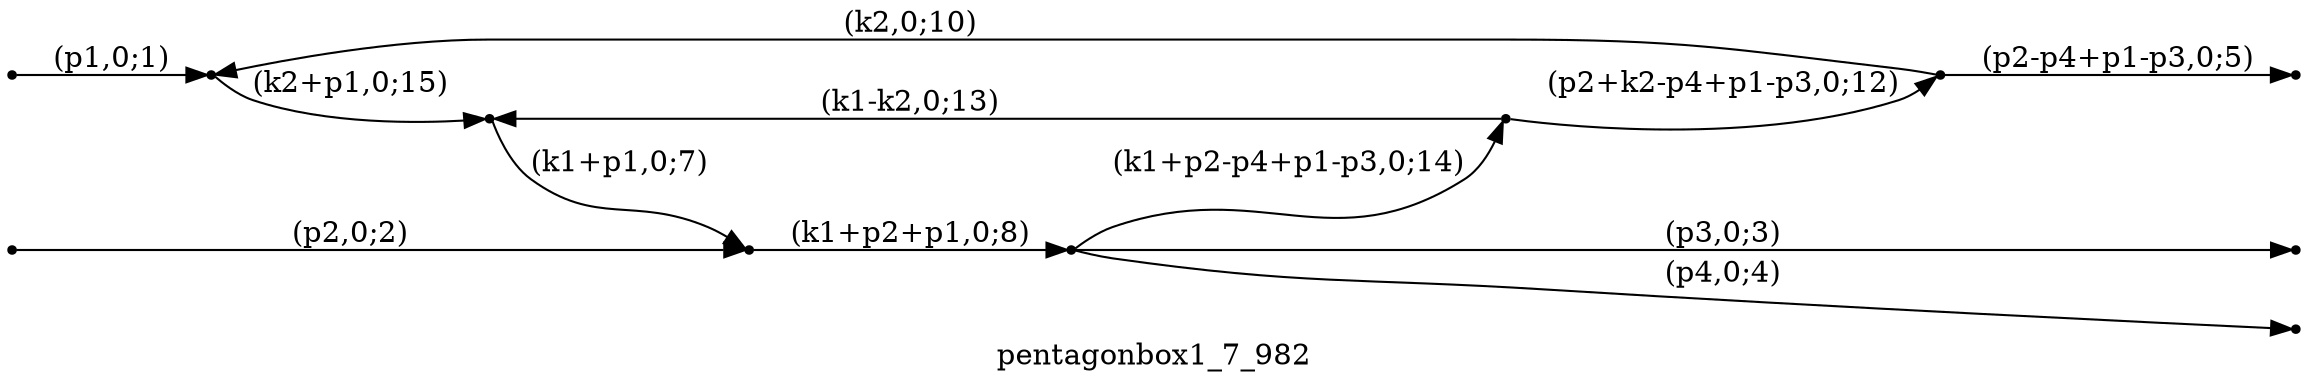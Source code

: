 digraph pentagonbox1_7_982 {
  label="pentagonbox1_7_982";
  rankdir="LR";
  subgraph edges {
    -1 -> 6 [label="(p1,0;1)"];
    -2 -> 1 [label="(p2,0;2)"];
    5 -> -3 [label="(p3,0;3)"];
    5 -> -4 [label="(p4,0;4)"];
    2 -> -5 [label="(p2-p4+p1-p3,0;5)"];
    4 -> 1 [label="(k1+p1,0;7)"];
    1 -> 5 [label="(k1+p2+p1,0;8)"];
    2 -> 6 [label="(k2,0;10)"];
    3 -> 2 [label="(p2+k2-p4+p1-p3,0;12)"];
    3 -> 4 [label="(k1-k2,0;13)"];
    5 -> 3 [label="(k1+p2-p4+p1-p3,0;14)"];
    6 -> 4 [label="(k2+p1,0;15)"];
  }
  subgraph incoming { rank="source"; -1; -2; }
  subgraph outgoing { rank="sink"; -3; -4; -5; }
-5 [shape=point];
-4 [shape=point];
-3 [shape=point];
-2 [shape=point];
-1 [shape=point];
1 [shape=point];
2 [shape=point];
3 [shape=point];
4 [shape=point];
5 [shape=point];
6 [shape=point];
}

